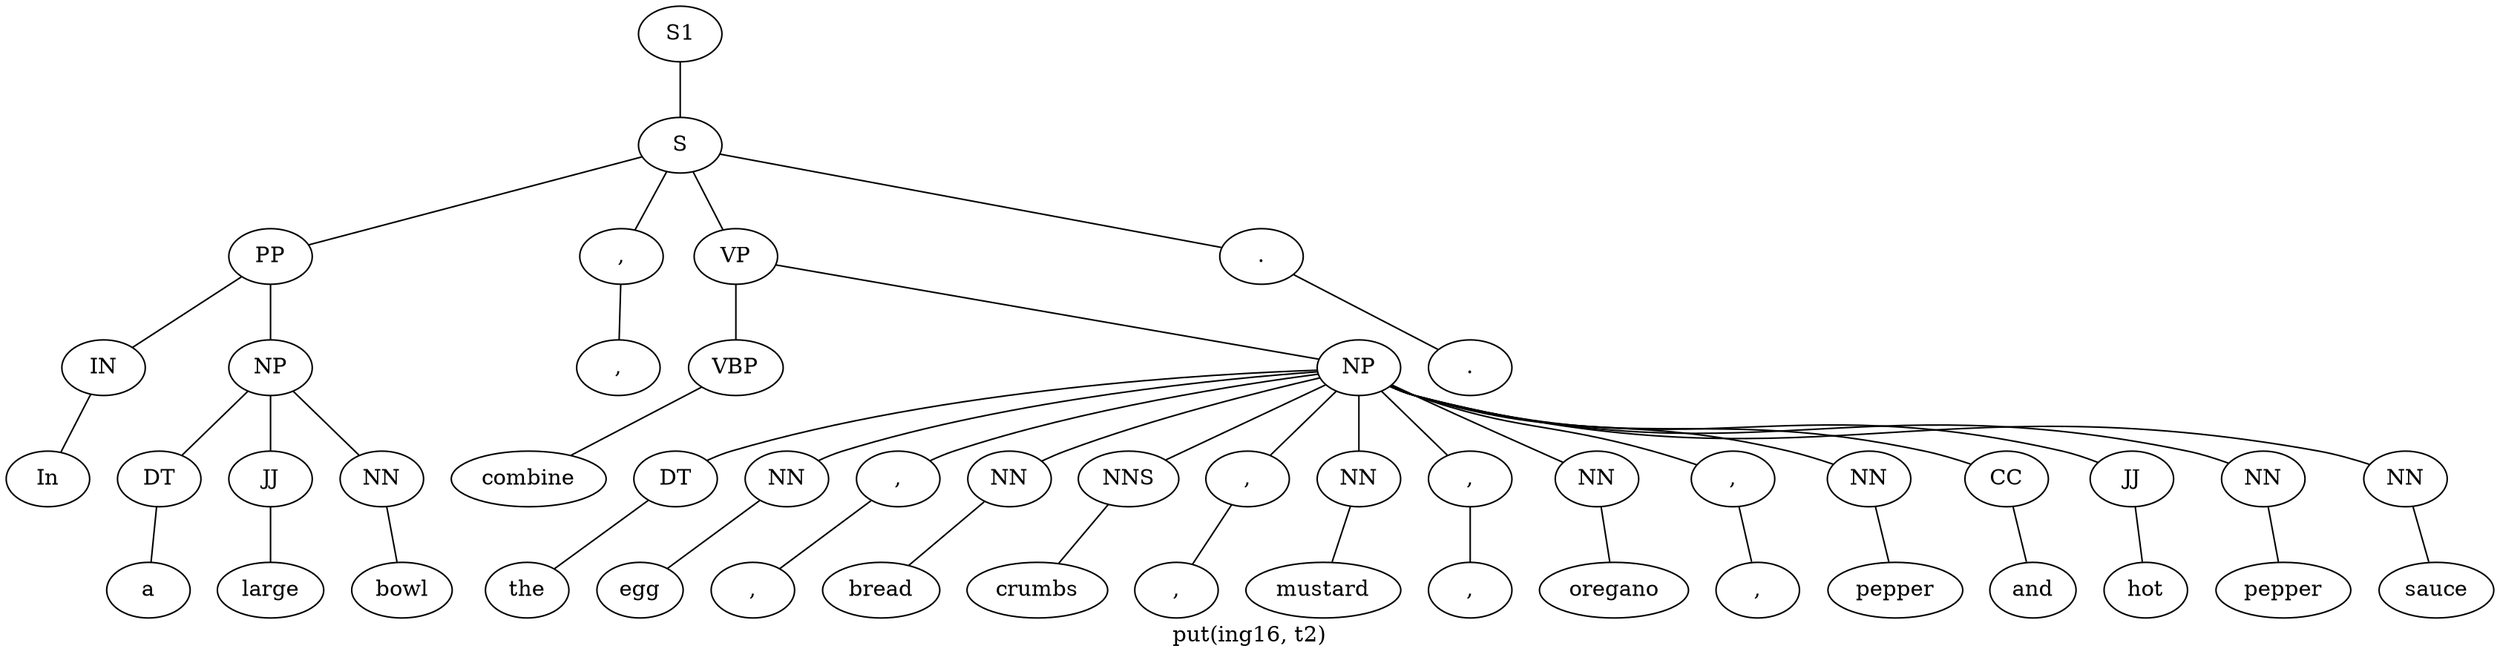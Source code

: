 graph SyntaxGraph {
	label = "put(ing16, t2)";
	Node0 [label="S1"];
	Node1 [label="S"];
	Node2 [label="PP"];
	Node3 [label="IN"];
	Node4 [label="In"];
	Node5 [label="NP"];
	Node6 [label="DT"];
	Node7 [label="a"];
	Node8 [label="JJ"];
	Node9 [label="large"];
	Node10 [label="NN"];
	Node11 [label="bowl"];
	Node12 [label=","];
	Node13 [label=","];
	Node14 [label="VP"];
	Node15 [label="VBP"];
	Node16 [label="combine"];
	Node17 [label="NP"];
	Node18 [label="DT"];
	Node19 [label="the"];
	Node20 [label="NN"];
	Node21 [label="egg"];
	Node22 [label=","];
	Node23 [label=","];
	Node24 [label="NN"];
	Node25 [label="bread"];
	Node26 [label="NNS"];
	Node27 [label="crumbs"];
	Node28 [label=","];
	Node29 [label=","];
	Node30 [label="NN"];
	Node31 [label="mustard"];
	Node32 [label=","];
	Node33 [label=","];
	Node34 [label="NN"];
	Node35 [label="oregano"];
	Node36 [label=","];
	Node37 [label=","];
	Node38 [label="NN"];
	Node39 [label="pepper"];
	Node40 [label="CC"];
	Node41 [label="and"];
	Node42 [label="JJ"];
	Node43 [label="hot"];
	Node44 [label="NN"];
	Node45 [label="pepper"];
	Node46 [label="NN"];
	Node47 [label="sauce"];
	Node48 [label="."];
	Node49 [label="."];

	Node0 -- Node1;
	Node1 -- Node2;
	Node1 -- Node12;
	Node1 -- Node14;
	Node1 -- Node48;
	Node2 -- Node3;
	Node2 -- Node5;
	Node3 -- Node4;
	Node5 -- Node6;
	Node5 -- Node8;
	Node5 -- Node10;
	Node6 -- Node7;
	Node8 -- Node9;
	Node10 -- Node11;
	Node12 -- Node13;
	Node14 -- Node15;
	Node14 -- Node17;
	Node15 -- Node16;
	Node17 -- Node18;
	Node17 -- Node20;
	Node17 -- Node22;
	Node17 -- Node24;
	Node17 -- Node26;
	Node17 -- Node28;
	Node17 -- Node30;
	Node17 -- Node32;
	Node17 -- Node34;
	Node17 -- Node36;
	Node17 -- Node38;
	Node17 -- Node40;
	Node17 -- Node42;
	Node17 -- Node44;
	Node17 -- Node46;
	Node18 -- Node19;
	Node20 -- Node21;
	Node22 -- Node23;
	Node24 -- Node25;
	Node26 -- Node27;
	Node28 -- Node29;
	Node30 -- Node31;
	Node32 -- Node33;
	Node34 -- Node35;
	Node36 -- Node37;
	Node38 -- Node39;
	Node40 -- Node41;
	Node42 -- Node43;
	Node44 -- Node45;
	Node46 -- Node47;
	Node48 -- Node49;
}